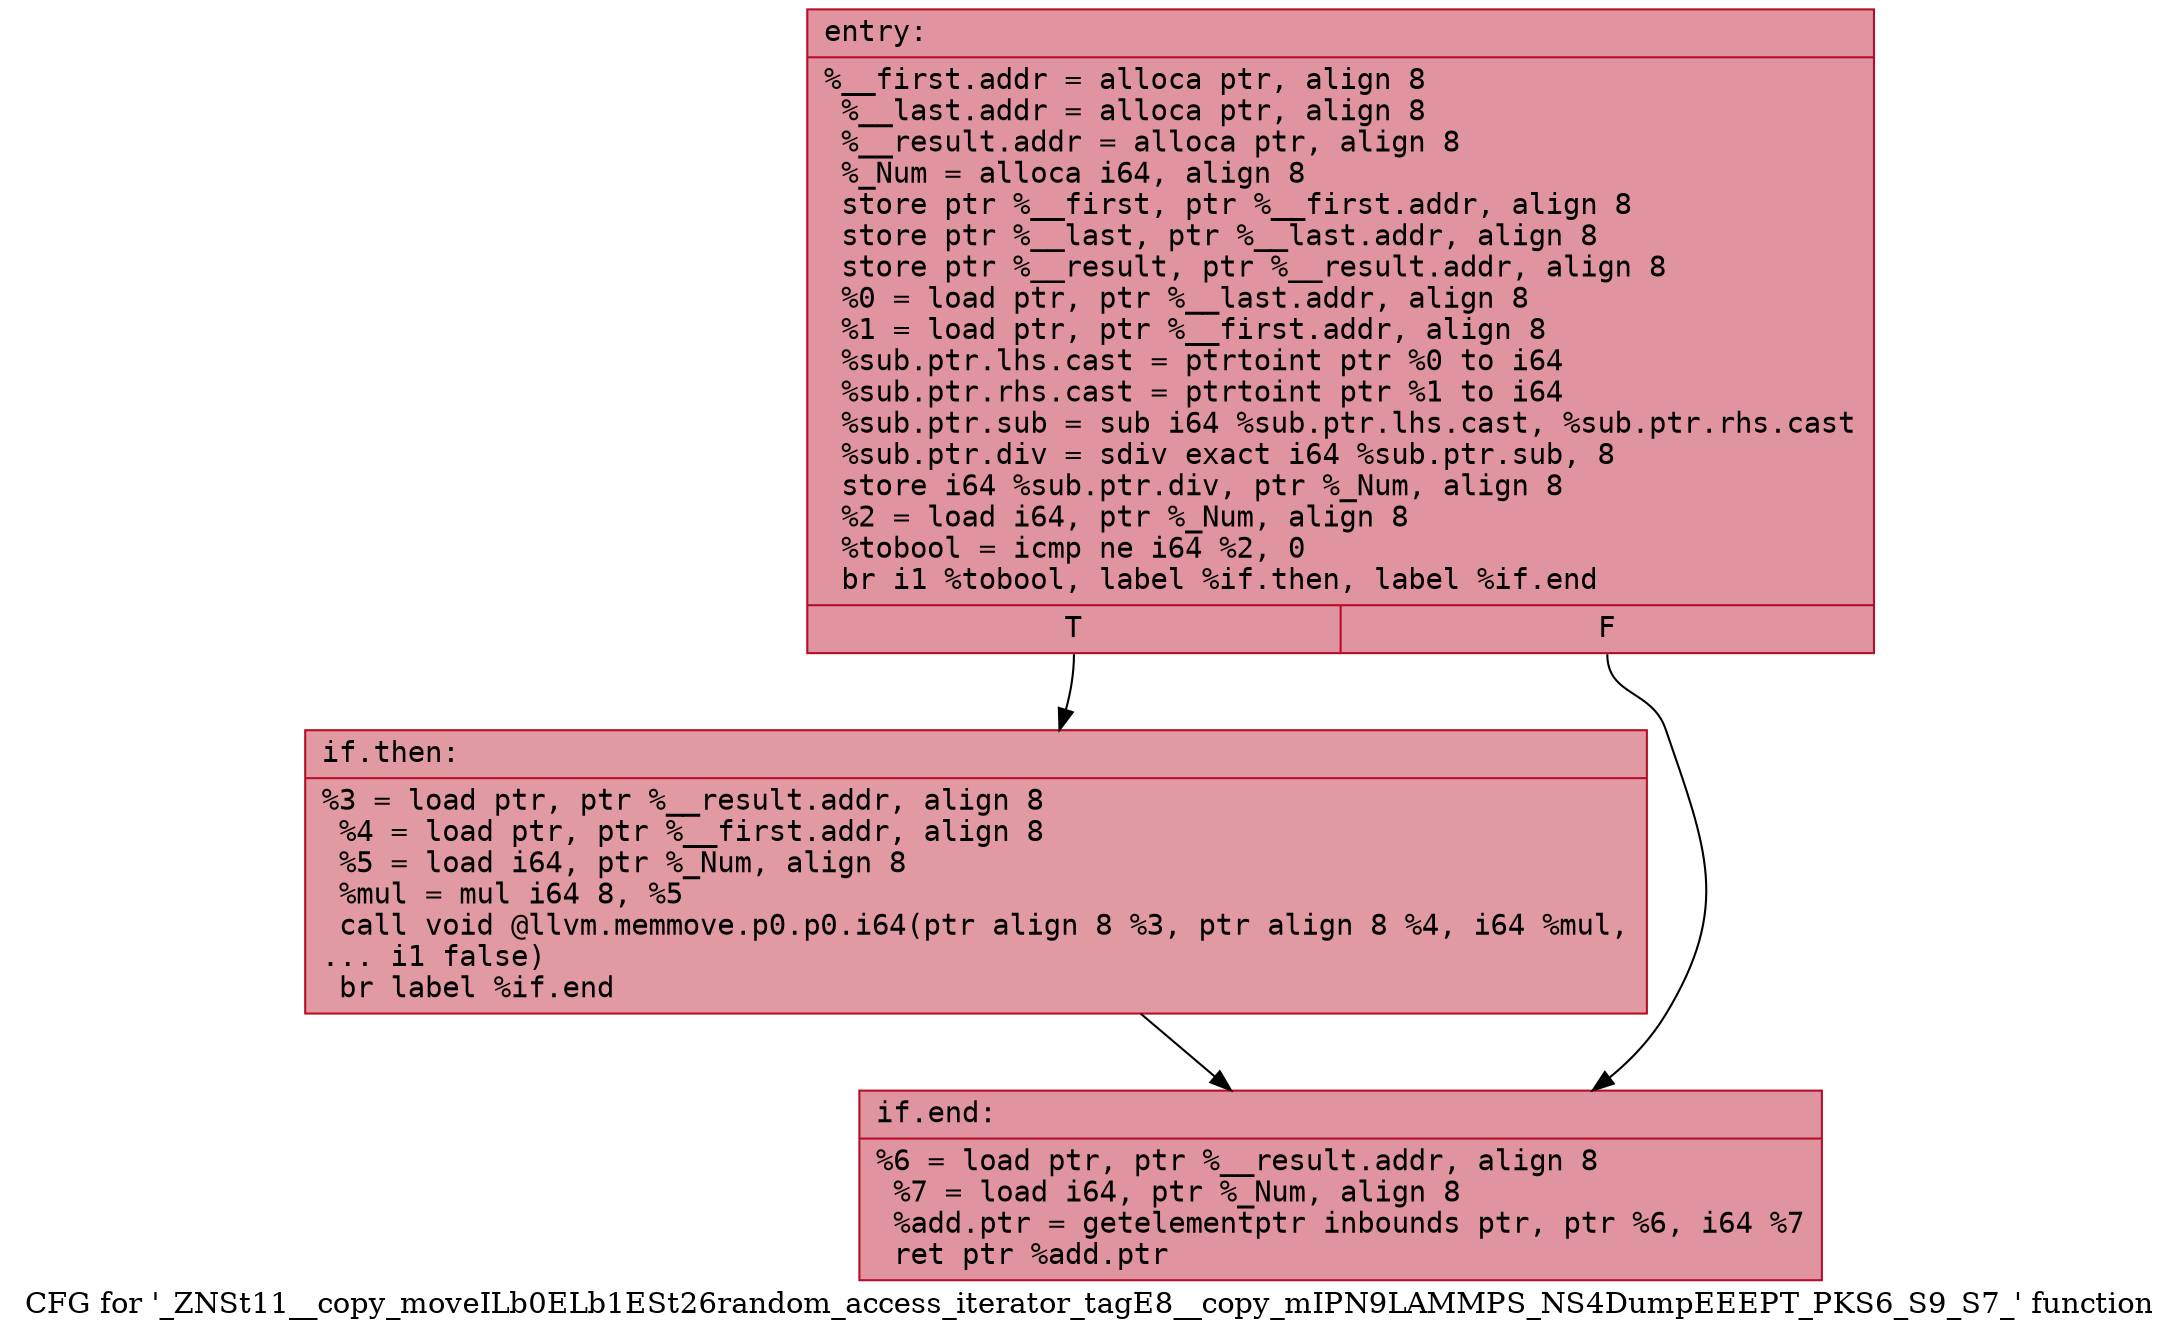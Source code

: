 digraph "CFG for '_ZNSt11__copy_moveILb0ELb1ESt26random_access_iterator_tagE8__copy_mIPN9LAMMPS_NS4DumpEEEPT_PKS6_S9_S7_' function" {
	label="CFG for '_ZNSt11__copy_moveILb0ELb1ESt26random_access_iterator_tagE8__copy_mIPN9LAMMPS_NS4DumpEEEPT_PKS6_S9_S7_' function";

	Node0x559d9a397f60 [shape=record,color="#b70d28ff", style=filled, fillcolor="#b70d2870" fontname="Courier",label="{entry:\l|  %__first.addr = alloca ptr, align 8\l  %__last.addr = alloca ptr, align 8\l  %__result.addr = alloca ptr, align 8\l  %_Num = alloca i64, align 8\l  store ptr %__first, ptr %__first.addr, align 8\l  store ptr %__last, ptr %__last.addr, align 8\l  store ptr %__result, ptr %__result.addr, align 8\l  %0 = load ptr, ptr %__last.addr, align 8\l  %1 = load ptr, ptr %__first.addr, align 8\l  %sub.ptr.lhs.cast = ptrtoint ptr %0 to i64\l  %sub.ptr.rhs.cast = ptrtoint ptr %1 to i64\l  %sub.ptr.sub = sub i64 %sub.ptr.lhs.cast, %sub.ptr.rhs.cast\l  %sub.ptr.div = sdiv exact i64 %sub.ptr.sub, 8\l  store i64 %sub.ptr.div, ptr %_Num, align 8\l  %2 = load i64, ptr %_Num, align 8\l  %tobool = icmp ne i64 %2, 0\l  br i1 %tobool, label %if.then, label %if.end\l|{<s0>T|<s1>F}}"];
	Node0x559d9a397f60:s0 -> Node0x559d9a398a10[tooltip="entry -> if.then\nProbability 62.50%" ];
	Node0x559d9a397f60:s1 -> Node0x559d9a398a80[tooltip="entry -> if.end\nProbability 37.50%" ];
	Node0x559d9a398a10 [shape=record,color="#b70d28ff", style=filled, fillcolor="#bb1b2c70" fontname="Courier",label="{if.then:\l|  %3 = load ptr, ptr %__result.addr, align 8\l  %4 = load ptr, ptr %__first.addr, align 8\l  %5 = load i64, ptr %_Num, align 8\l  %mul = mul i64 8, %5\l  call void @llvm.memmove.p0.p0.i64(ptr align 8 %3, ptr align 8 %4, i64 %mul,\l... i1 false)\l  br label %if.end\l}"];
	Node0x559d9a398a10 -> Node0x559d9a398a80[tooltip="if.then -> if.end\nProbability 100.00%" ];
	Node0x559d9a398a80 [shape=record,color="#b70d28ff", style=filled, fillcolor="#b70d2870" fontname="Courier",label="{if.end:\l|  %6 = load ptr, ptr %__result.addr, align 8\l  %7 = load i64, ptr %_Num, align 8\l  %add.ptr = getelementptr inbounds ptr, ptr %6, i64 %7\l  ret ptr %add.ptr\l}"];
}
